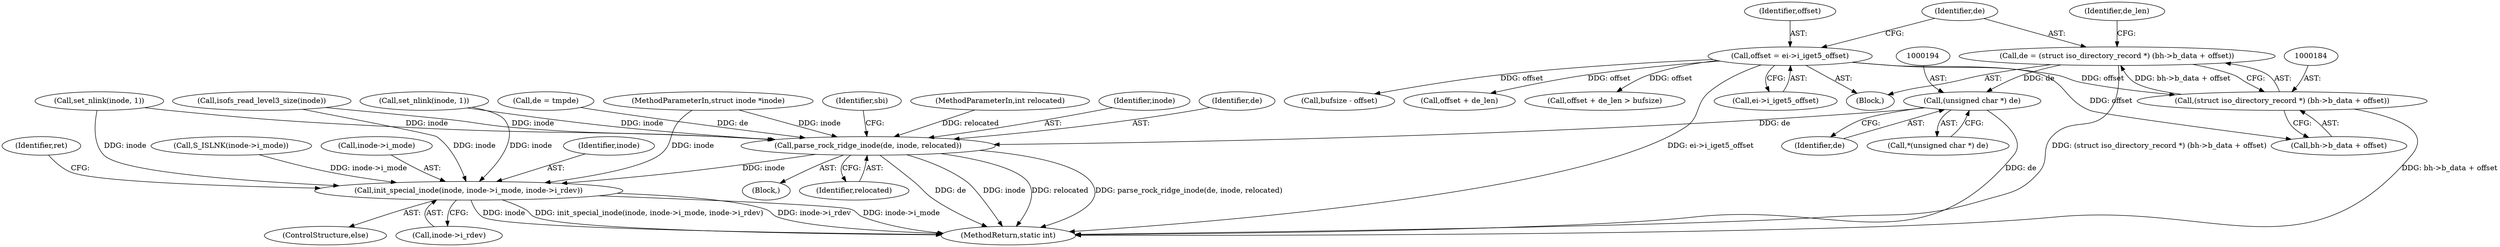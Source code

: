 digraph "0_linux_410dd3cf4c9b36f27ed4542ee18b1af5e68645a4_0@integer" {
"1000181" [label="(Call,de = (struct iso_directory_record *) (bh->b_data + offset))"];
"1000183" [label="(Call,(struct iso_directory_record *) (bh->b_data + offset))"];
"1000176" [label="(Call,offset = ei->i_iget5_offset)"];
"1000193" [label="(Call,(unsigned char *) de)"];
"1000552" [label="(Call,parse_rock_ridge_inode(de, inode, relocated))"];
"1000704" [label="(Call,init_special_inode(inode, inode->i_mode, inode->i_rdev))"];
"1000195" [label="(Identifier,de)"];
"1000555" [label="(Identifier,relocated)"];
"1000706" [label="(Call,inode->i_mode)"];
"1000409" [label="(Call,isofs_read_level3_size(inode))"];
"1000554" [label="(Identifier,inode)"];
"1000183" [label="(Call,(struct iso_directory_record *) (bh->b_data + offset))"];
"1000314" [label="(Call,set_nlink(inode, 1))"];
"1000553" [label="(Identifier,de)"];
"1000705" [label="(Identifier,inode)"];
"1000704" [label="(Call,init_special_inode(inode, inode->i_mode, inode->i_rdev))"];
"1000115" [label="(Block,)"];
"1000703" [label="(ControlStructure,else)"];
"1000713" [label="(Identifier,ret)"];
"1000346" [label="(Call,set_nlink(inode, 1))"];
"1000176" [label="(Call,offset = ei->i_iget5_offset)"];
"1000177" [label="(Identifier,offset)"];
"1000552" [label="(Call,parse_rock_ridge_inode(de, inode, relocated))"];
"1000258" [label="(Call,de = tmpde)"];
"1000558" [label="(Identifier,sbi)"];
"1000113" [label="(MethodParameterIn,struct inode *inode)"];
"1000206" [label="(Call,bufsize - offset)"];
"1000192" [label="(Call,*(unsigned char *) de)"];
"1000185" [label="(Call,bh->b_data + offset)"];
"1000198" [label="(Call,offset + de_len)"];
"1000197" [label="(Call,offset + de_len > bufsize)"];
"1000193" [label="(Call,(unsigned char *) de)"];
"1000178" [label="(Call,ei->i_iget5_offset)"];
"1000191" [label="(Identifier,de_len)"];
"1000114" [label="(MethodParameterIn,int relocated)"];
"1000727" [label="(MethodReturn,static int)"];
"1000551" [label="(Block,)"];
"1000684" [label="(Call,S_ISLNK(inode->i_mode))"];
"1000181" [label="(Call,de = (struct iso_directory_record *) (bh->b_data + offset))"];
"1000709" [label="(Call,inode->i_rdev)"];
"1000182" [label="(Identifier,de)"];
"1000181" -> "1000115"  [label="AST: "];
"1000181" -> "1000183"  [label="CFG: "];
"1000182" -> "1000181"  [label="AST: "];
"1000183" -> "1000181"  [label="AST: "];
"1000191" -> "1000181"  [label="CFG: "];
"1000181" -> "1000727"  [label="DDG: (struct iso_directory_record *) (bh->b_data + offset)"];
"1000183" -> "1000181"  [label="DDG: bh->b_data + offset"];
"1000181" -> "1000193"  [label="DDG: de"];
"1000183" -> "1000185"  [label="CFG: "];
"1000184" -> "1000183"  [label="AST: "];
"1000185" -> "1000183"  [label="AST: "];
"1000183" -> "1000727"  [label="DDG: bh->b_data + offset"];
"1000176" -> "1000183"  [label="DDG: offset"];
"1000176" -> "1000115"  [label="AST: "];
"1000176" -> "1000178"  [label="CFG: "];
"1000177" -> "1000176"  [label="AST: "];
"1000178" -> "1000176"  [label="AST: "];
"1000182" -> "1000176"  [label="CFG: "];
"1000176" -> "1000727"  [label="DDG: ei->i_iget5_offset"];
"1000176" -> "1000185"  [label="DDG: offset"];
"1000176" -> "1000197"  [label="DDG: offset"];
"1000176" -> "1000198"  [label="DDG: offset"];
"1000176" -> "1000206"  [label="DDG: offset"];
"1000193" -> "1000192"  [label="AST: "];
"1000193" -> "1000195"  [label="CFG: "];
"1000194" -> "1000193"  [label="AST: "];
"1000195" -> "1000193"  [label="AST: "];
"1000192" -> "1000193"  [label="CFG: "];
"1000193" -> "1000727"  [label="DDG: de"];
"1000193" -> "1000552"  [label="DDG: de"];
"1000552" -> "1000551"  [label="AST: "];
"1000552" -> "1000555"  [label="CFG: "];
"1000553" -> "1000552"  [label="AST: "];
"1000554" -> "1000552"  [label="AST: "];
"1000555" -> "1000552"  [label="AST: "];
"1000558" -> "1000552"  [label="CFG: "];
"1000552" -> "1000727"  [label="DDG: de"];
"1000552" -> "1000727"  [label="DDG: inode"];
"1000552" -> "1000727"  [label="DDG: relocated"];
"1000552" -> "1000727"  [label="DDG: parse_rock_ridge_inode(de, inode, relocated)"];
"1000258" -> "1000552"  [label="DDG: de"];
"1000314" -> "1000552"  [label="DDG: inode"];
"1000346" -> "1000552"  [label="DDG: inode"];
"1000409" -> "1000552"  [label="DDG: inode"];
"1000113" -> "1000552"  [label="DDG: inode"];
"1000114" -> "1000552"  [label="DDG: relocated"];
"1000552" -> "1000704"  [label="DDG: inode"];
"1000704" -> "1000703"  [label="AST: "];
"1000704" -> "1000709"  [label="CFG: "];
"1000705" -> "1000704"  [label="AST: "];
"1000706" -> "1000704"  [label="AST: "];
"1000709" -> "1000704"  [label="AST: "];
"1000713" -> "1000704"  [label="CFG: "];
"1000704" -> "1000727"  [label="DDG: inode->i_rdev"];
"1000704" -> "1000727"  [label="DDG: inode->i_mode"];
"1000704" -> "1000727"  [label="DDG: inode"];
"1000704" -> "1000727"  [label="DDG: init_special_inode(inode, inode->i_mode, inode->i_rdev)"];
"1000314" -> "1000704"  [label="DDG: inode"];
"1000346" -> "1000704"  [label="DDG: inode"];
"1000409" -> "1000704"  [label="DDG: inode"];
"1000113" -> "1000704"  [label="DDG: inode"];
"1000684" -> "1000704"  [label="DDG: inode->i_mode"];
}
